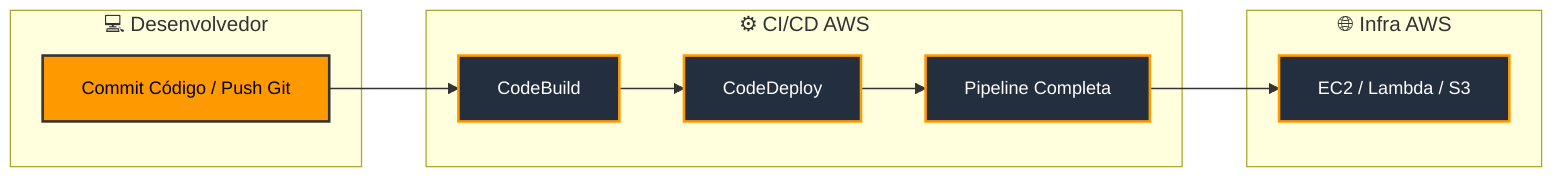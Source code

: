 flowchart LR
    classDef awsNode fill:#232F3E,stroke:#F90,stroke-width:2px,color:#FFF,font-size:14px;
    classDef devNode fill:#FF9900,stroke:#333,stroke-width:2px,color:#000,font-size:14px;

    subgraph "💻 Desenvolvedor"
        A[Commit Código / Push Git]:::devNode
    end

    subgraph "⚙ CI/CD AWS"
        B[CodeBuild]:::awsNode
        C[CodeDeploy]:::awsNode
        D[Pipeline Completa]:::awsNode
    end

    subgraph "🌐 Infra AWS"
        E[EC2 / Lambda / S3]:::awsNode
    end

    A --> B --> C --> D --> E
